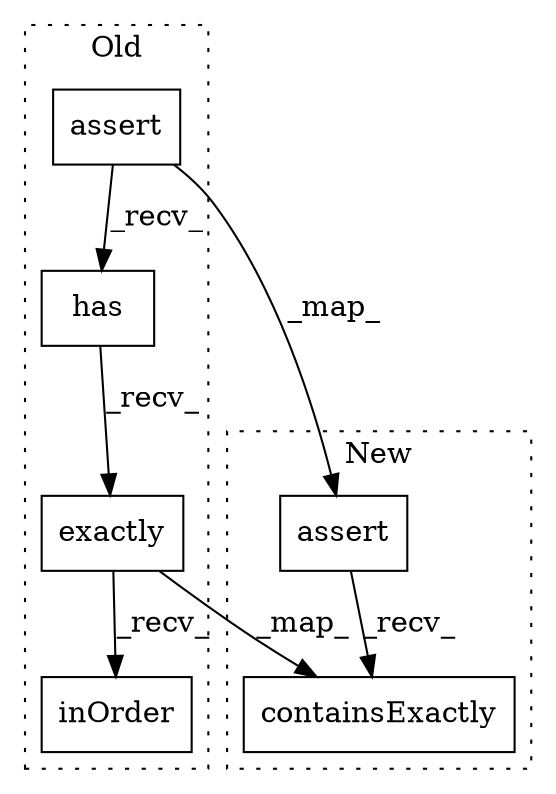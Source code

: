 digraph G {
subgraph cluster0 {
1 [label="assert" a="32" s="13193,13265" l="11,1" shape="box"];
3 [label="has" a="32" s="13276" l="5" shape="box"];
5 [label="exactly" a="32" s="13282,13332" l="8,1" shape="box"];
6 [label="inOrder" a="32" s="13334" l="9" shape="box"];
label = "Old";
style="dotted";
}
subgraph cluster1 {
2 [label="assert" a="32" s="13193,13265" l="11,1" shape="box"];
4 [label="containsExactly" a="32" s="13276,13334" l="16,1" shape="box"];
label = "New";
style="dotted";
}
1 -> 3 [label="_recv_"];
1 -> 2 [label="_map_"];
2 -> 4 [label="_recv_"];
3 -> 5 [label="_recv_"];
5 -> 4 [label="_map_"];
5 -> 6 [label="_recv_"];
}